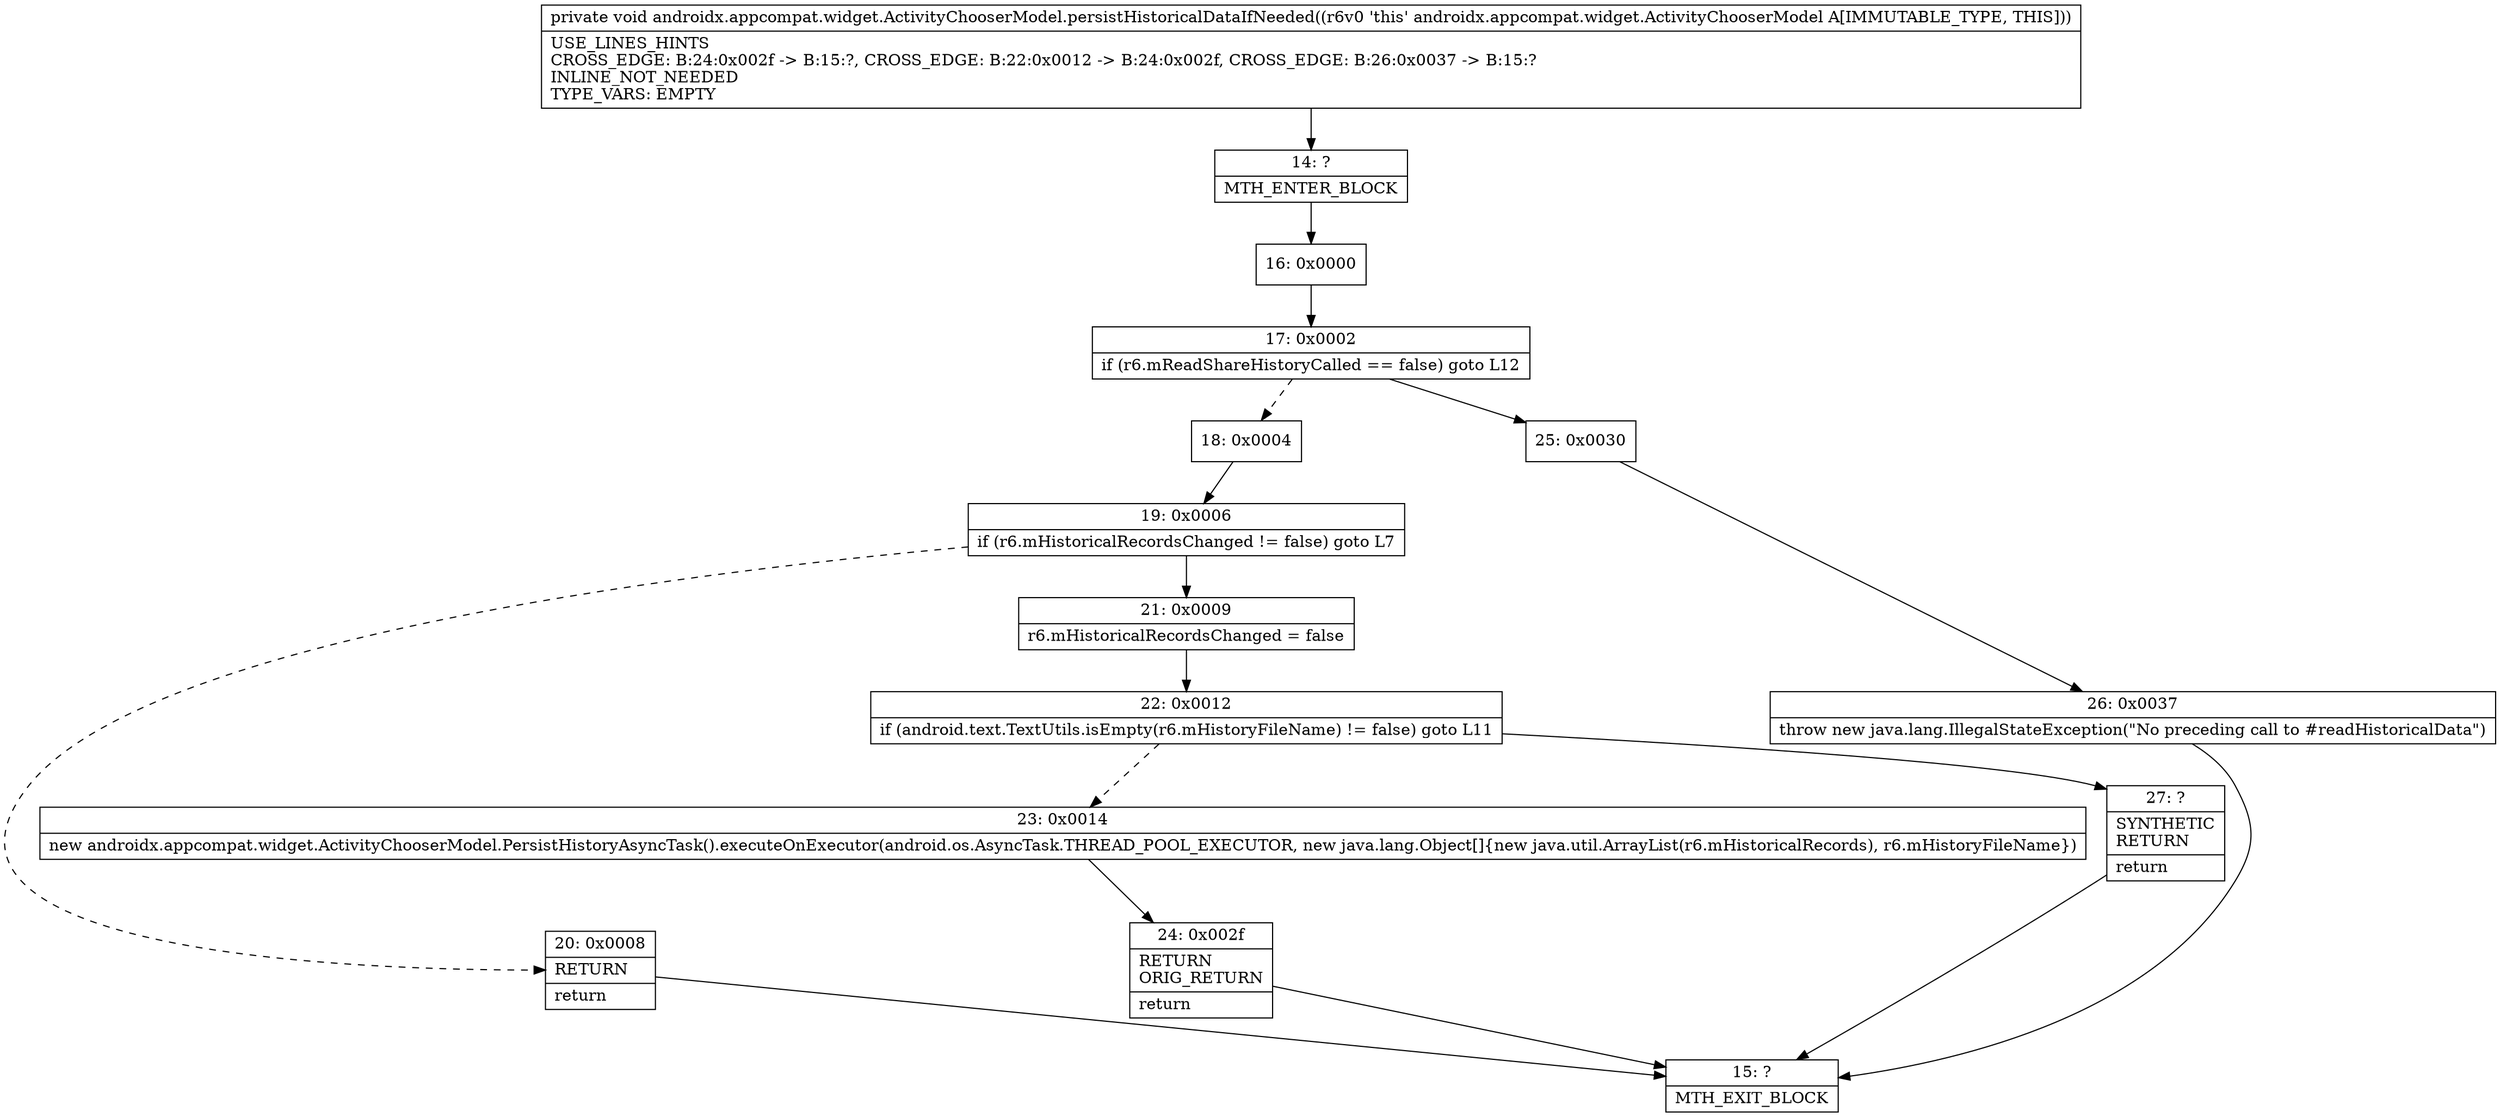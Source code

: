 digraph "CFG forandroidx.appcompat.widget.ActivityChooserModel.persistHistoricalDataIfNeeded()V" {
Node_14 [shape=record,label="{14\:\ ?|MTH_ENTER_BLOCK\l}"];
Node_16 [shape=record,label="{16\:\ 0x0000}"];
Node_17 [shape=record,label="{17\:\ 0x0002|if (r6.mReadShareHistoryCalled == false) goto L12\l}"];
Node_18 [shape=record,label="{18\:\ 0x0004}"];
Node_19 [shape=record,label="{19\:\ 0x0006|if (r6.mHistoricalRecordsChanged != false) goto L7\l}"];
Node_20 [shape=record,label="{20\:\ 0x0008|RETURN\l|return\l}"];
Node_15 [shape=record,label="{15\:\ ?|MTH_EXIT_BLOCK\l}"];
Node_21 [shape=record,label="{21\:\ 0x0009|r6.mHistoricalRecordsChanged = false\l}"];
Node_22 [shape=record,label="{22\:\ 0x0012|if (android.text.TextUtils.isEmpty(r6.mHistoryFileName) != false) goto L11\l}"];
Node_23 [shape=record,label="{23\:\ 0x0014|new androidx.appcompat.widget.ActivityChooserModel.PersistHistoryAsyncTask().executeOnExecutor(android.os.AsyncTask.THREAD_POOL_EXECUTOR, new java.lang.Object[]\{new java.util.ArrayList(r6.mHistoricalRecords), r6.mHistoryFileName\})\l}"];
Node_24 [shape=record,label="{24\:\ 0x002f|RETURN\lORIG_RETURN\l|return\l}"];
Node_27 [shape=record,label="{27\:\ ?|SYNTHETIC\lRETURN\l|return\l}"];
Node_25 [shape=record,label="{25\:\ 0x0030}"];
Node_26 [shape=record,label="{26\:\ 0x0037|throw new java.lang.IllegalStateException(\"No preceding call to #readHistoricalData\")\l}"];
MethodNode[shape=record,label="{private void androidx.appcompat.widget.ActivityChooserModel.persistHistoricalDataIfNeeded((r6v0 'this' androidx.appcompat.widget.ActivityChooserModel A[IMMUTABLE_TYPE, THIS]))  | USE_LINES_HINTS\lCROSS_EDGE: B:24:0x002f \-\> B:15:?, CROSS_EDGE: B:22:0x0012 \-\> B:24:0x002f, CROSS_EDGE: B:26:0x0037 \-\> B:15:?\lINLINE_NOT_NEEDED\lTYPE_VARS: EMPTY\l}"];
MethodNode -> Node_14;Node_14 -> Node_16;
Node_16 -> Node_17;
Node_17 -> Node_18[style=dashed];
Node_17 -> Node_25;
Node_18 -> Node_19;
Node_19 -> Node_20[style=dashed];
Node_19 -> Node_21;
Node_20 -> Node_15;
Node_21 -> Node_22;
Node_22 -> Node_23[style=dashed];
Node_22 -> Node_27;
Node_23 -> Node_24;
Node_24 -> Node_15;
Node_27 -> Node_15;
Node_25 -> Node_26;
Node_26 -> Node_15;
}

